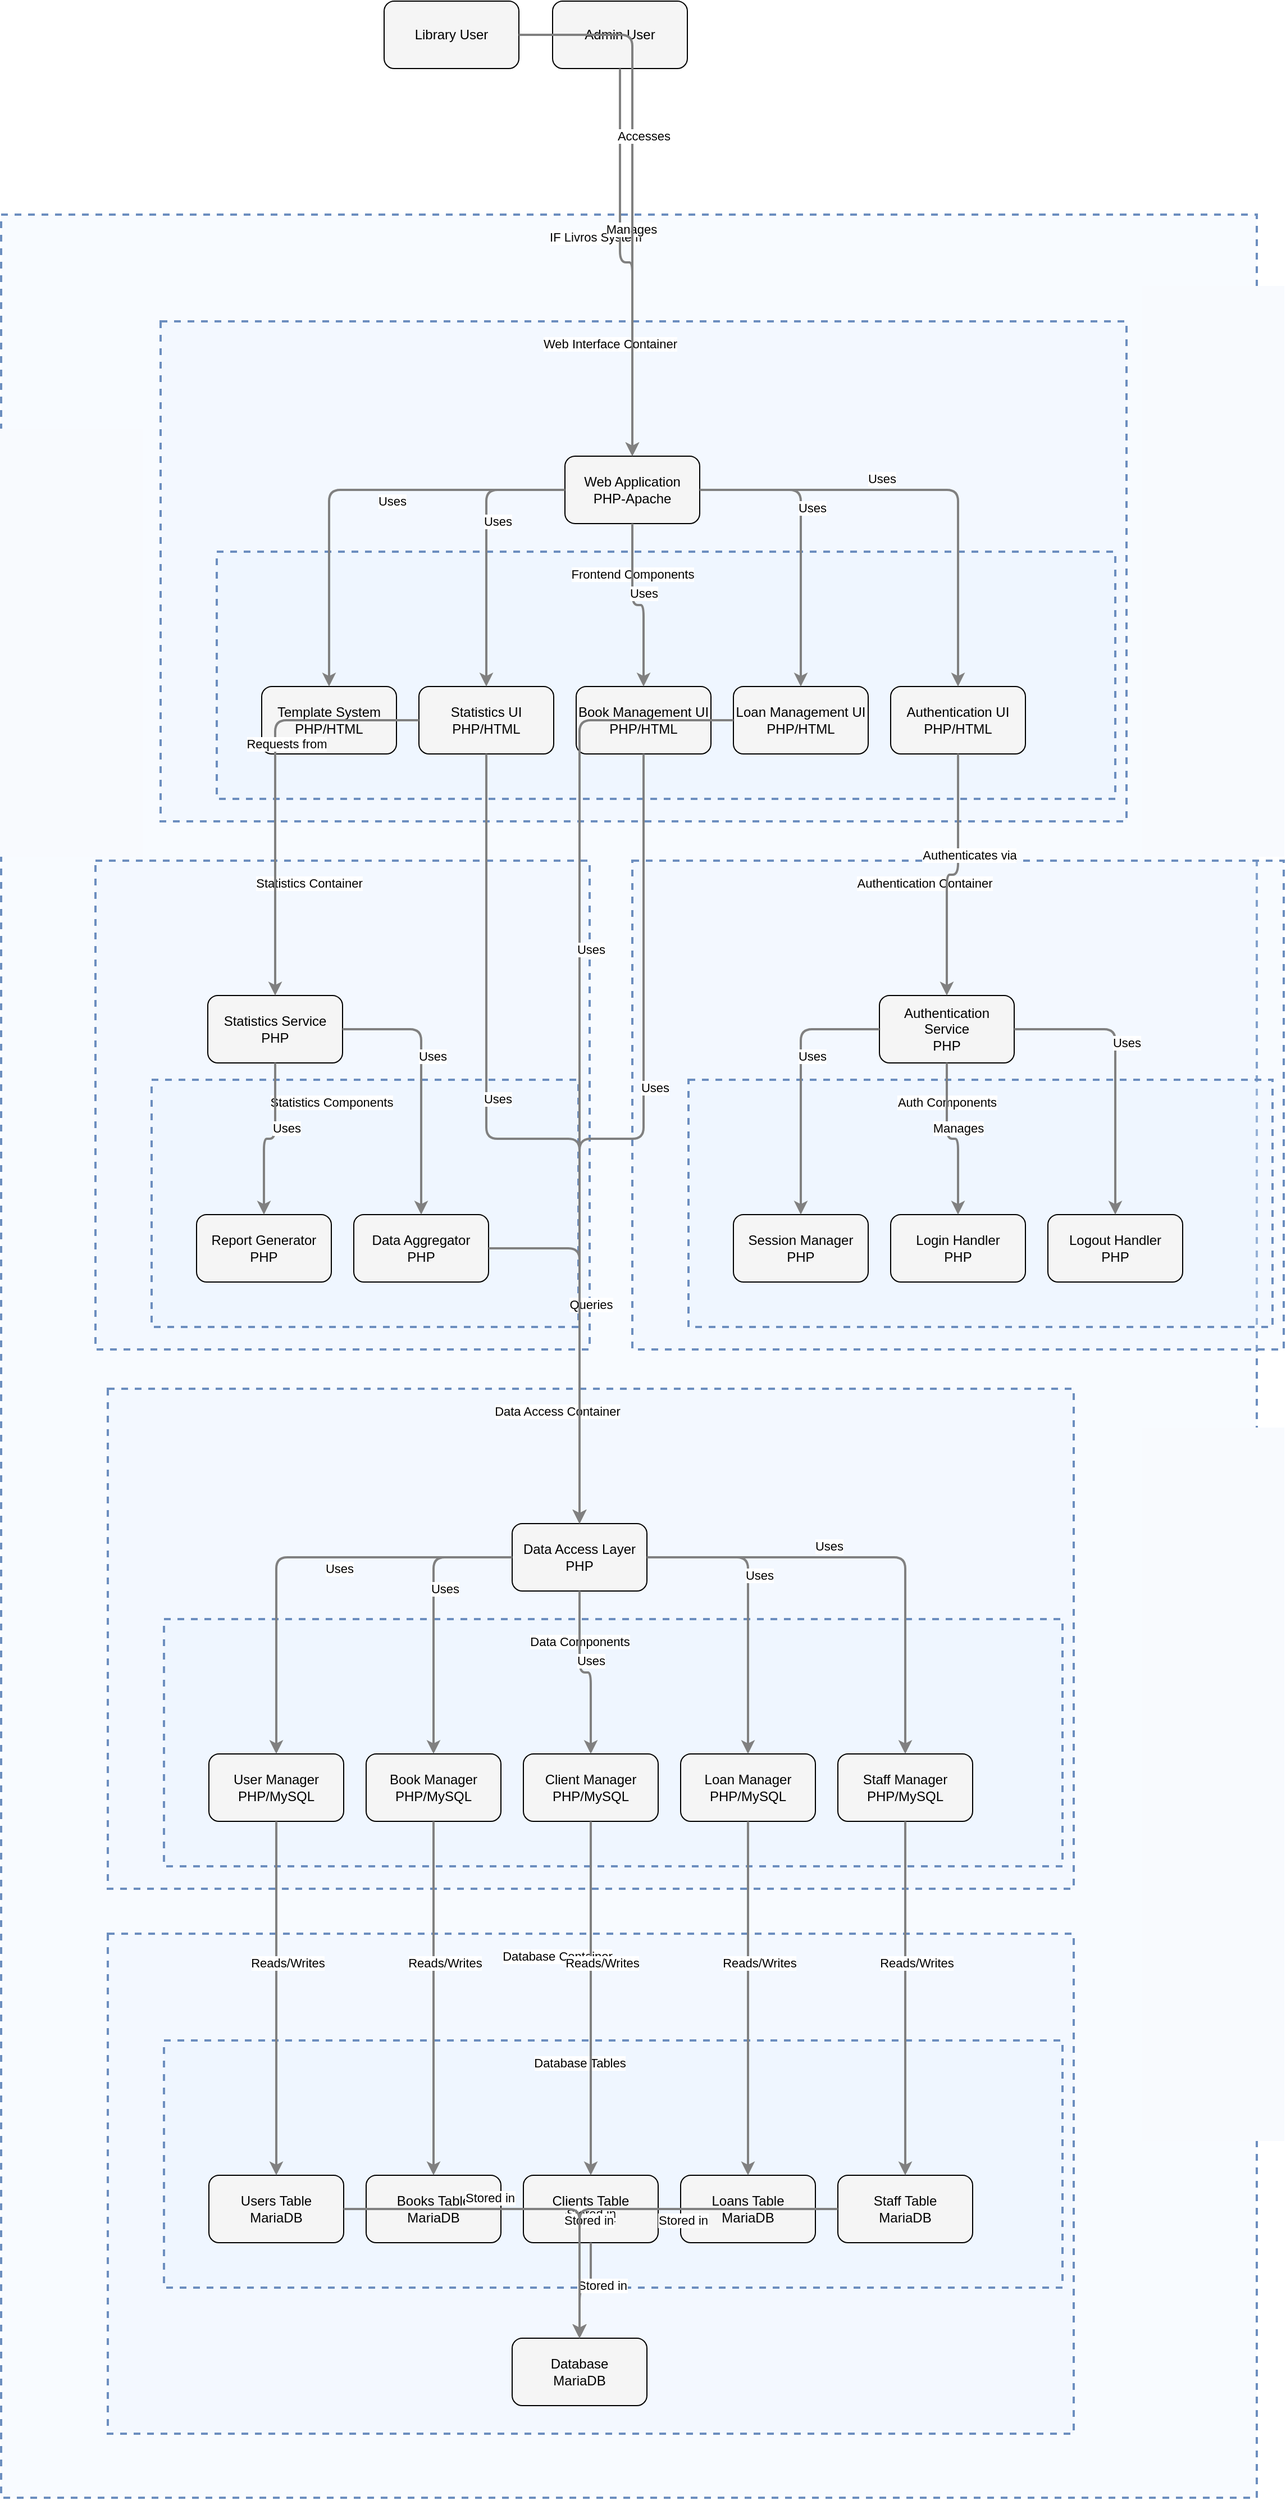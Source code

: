 <?xml version="1.0" encoding="UTF-8"?>
      <mxfile version="14.6.5" type="device">
        <diagram id="codeviz-diagram" name="System Diagram">
          <mxGraphModel dx="1000" dy="1000" grid="1" gridSize="10" guides="1" tooltips="1" connect="1" arrows="1" fold="1" page="1" pageScale="1" pageWidth="1169" pageHeight="827" math="0" shadow="0">
            <root>
              <mxCell id="0"/>
              <mxCell id="1" parent="0"/>
              <mxCell id="subGraph0" value="" style="html=1;whiteSpace=wrap;container=1;fillColor=#dae8fc;strokeColor=#6c8ebf;dashed=1;fillOpacity=20;strokeWidth=2;containerType=none;recursiveResize=0;movable=1;resizable=1;autosize=0;dropTarget=0" vertex="1" parent="subGraph1">
                <mxGeometry x="50" y="205" width="800" height="220" as="geometry"/>
              </mxCell>
              <mxCell id="subGraph0_label" value="Frontend Components" style="edgeLabel;html=1;align=center;verticalAlign=middle;resizable=0;labelBackgroundColor=white;spacing=5" vertex="1" parent="subGraph1">
                <mxGeometry x="58" y="213" width="724" height="24" as="geometry"/>
              </mxCell>
<mxCell id="subGraph2" value="" style="html=1;whiteSpace=wrap;container=1;fillColor=#dae8fc;strokeColor=#6c8ebf;dashed=1;fillOpacity=20;strokeWidth=2;containerType=none;recursiveResize=0;movable=1;resizable=1;autosize=0;dropTarget=0" vertex="1" parent="subGraph3">
                <mxGeometry x="50" y="195" width="520" height="220" as="geometry"/>
              </mxCell>
              <mxCell id="subGraph2_label" value="Auth Components" style="edgeLabel;html=1;align=center;verticalAlign=middle;resizable=0;labelBackgroundColor=white;spacing=5" vertex="1" parent="subGraph3">
                <mxGeometry x="58" y="203" width="444" height="24" as="geometry"/>
              </mxCell>
<mxCell id="subGraph4" value="" style="html=1;whiteSpace=wrap;container=1;fillColor=#dae8fc;strokeColor=#6c8ebf;dashed=1;fillOpacity=20;strokeWidth=2;containerType=none;recursiveResize=0;movable=1;resizable=1;autosize=0;dropTarget=0" vertex="1" parent="subGraph5">
                <mxGeometry x="50" y="205" width="800" height="220" as="geometry"/>
              </mxCell>
              <mxCell id="subGraph4_label" value="Data Components" style="edgeLabel;html=1;align=center;verticalAlign=middle;resizable=0;labelBackgroundColor=white;spacing=5" vertex="1" parent="subGraph5">
                <mxGeometry x="58" y="213" width="724" height="24" as="geometry"/>
              </mxCell>
<mxCell id="subGraph6" value="" style="html=1;whiteSpace=wrap;container=1;fillColor=#dae8fc;strokeColor=#6c8ebf;dashed=1;fillOpacity=20;strokeWidth=2;containerType=none;recursiveResize=0;movable=1;resizable=1;autosize=0;dropTarget=0" vertex="1" parent="subGraph7">
                <mxGeometry x="50" y="95" width="800" height="220" as="geometry"/>
              </mxCell>
              <mxCell id="subGraph6_label" value="Database Tables" style="edgeLabel;html=1;align=center;verticalAlign=middle;resizable=0;labelBackgroundColor=white;spacing=5" vertex="1" parent="subGraph7">
                <mxGeometry x="58" y="103" width="724" height="24" as="geometry"/>
              </mxCell>
<mxCell id="subGraph8" value="" style="html=1;whiteSpace=wrap;container=1;fillColor=#dae8fc;strokeColor=#6c8ebf;dashed=1;fillOpacity=20;strokeWidth=2;containerType=none;recursiveResize=0;movable=1;resizable=1;autosize=0;dropTarget=0" vertex="1" parent="subGraph9">
                <mxGeometry x="50" y="195" width="380" height="220" as="geometry"/>
              </mxCell>
              <mxCell id="subGraph8_label" value="Statistics Components" style="edgeLabel;html=1;align=center;verticalAlign=middle;resizable=0;labelBackgroundColor=white;spacing=5" vertex="1" parent="subGraph9">
                <mxGeometry x="58" y="203" width="304" height="24" as="geometry"/>
              </mxCell>
<mxCell id="subGraph1" value="" style="html=1;whiteSpace=wrap;container=1;fillColor=#dae8fc;strokeColor=#6c8ebf;dashed=1;fillOpacity=20;strokeWidth=2;containerType=none;recursiveResize=0;movable=1;resizable=1;autosize=0;dropTarget=0" vertex="1" parent="subGraph10">
                <mxGeometry x="142" y="95" width="860" height="445" as="geometry"/>
              </mxCell>
              <mxCell id="subGraph1_label" value="Web Interface Container" style="edgeLabel;html=1;align=center;verticalAlign=middle;resizable=0;labelBackgroundColor=white;spacing=5" vertex="1" parent="subGraph10">
                <mxGeometry x="150" y="103" width="784" height="24" as="geometry"/>
              </mxCell>
<mxCell id="subGraph3" value="" style="html=1;whiteSpace=wrap;container=1;fillColor=#dae8fc;strokeColor=#6c8ebf;dashed=1;fillOpacity=20;strokeWidth=2;containerType=none;recursiveResize=0;movable=1;resizable=1;autosize=0;dropTarget=0" vertex="1" parent="subGraph10">
                <mxGeometry x="562" y="575" width="580" height="435" as="geometry"/>
              </mxCell>
              <mxCell id="subGraph3_label" value="Authentication Container" style="edgeLabel;html=1;align=center;verticalAlign=middle;resizable=0;labelBackgroundColor=white;spacing=5" vertex="1" parent="subGraph10">
                <mxGeometry x="570" y="583" width="504" height="24" as="geometry"/>
              </mxCell>
<mxCell id="subGraph5" value="" style="html=1;whiteSpace=wrap;container=1;fillColor=#dae8fc;strokeColor=#6c8ebf;dashed=1;fillOpacity=20;strokeWidth=2;containerType=none;recursiveResize=0;movable=1;resizable=1;autosize=0;dropTarget=0" vertex="1" parent="subGraph10">
                <mxGeometry x="95" y="1045" width="860" height="445" as="geometry"/>
              </mxCell>
              <mxCell id="subGraph5_label" value="Data Access Container" style="edgeLabel;html=1;align=center;verticalAlign=middle;resizable=0;labelBackgroundColor=white;spacing=5" vertex="1" parent="subGraph10">
                <mxGeometry x="103" y="1053" width="784" height="24" as="geometry"/>
              </mxCell>
<mxCell id="subGraph7" value="" style="html=1;whiteSpace=wrap;container=1;fillColor=#dae8fc;strokeColor=#6c8ebf;dashed=1;fillOpacity=20;strokeWidth=2;containerType=none;recursiveResize=0;movable=1;resizable=1;autosize=0;dropTarget=0" vertex="1" parent="subGraph10">
                <mxGeometry x="95" y="1530" width="860" height="445" as="geometry"/>
              </mxCell>
              <mxCell id="subGraph7_label" value="Database Container" style="edgeLabel;html=1;align=center;verticalAlign=middle;resizable=0;labelBackgroundColor=white;spacing=5" vertex="1" parent="subGraph10">
                <mxGeometry x="103" y="1538" width="784" height="24" as="geometry"/>
              </mxCell>
<mxCell id="subGraph9" value="" style="html=1;whiteSpace=wrap;container=1;fillColor=#dae8fc;strokeColor=#6c8ebf;dashed=1;fillOpacity=20;strokeWidth=2;containerType=none;recursiveResize=0;movable=1;resizable=1;autosize=0;dropTarget=0" vertex="1" parent="subGraph10">
                <mxGeometry x="84" y="575" width="440" height="435" as="geometry"/>
              </mxCell>
              <mxCell id="subGraph9_label" value="Statistics Container" style="edgeLabel;html=1;align=center;verticalAlign=middle;resizable=0;labelBackgroundColor=white;spacing=5" vertex="1" parent="subGraph10">
                <mxGeometry x="92" y="583" width="364" height="24" as="geometry"/>
              </mxCell>
<mxCell id="subGraph10" value="" style="html=1;whiteSpace=wrap;container=1;fillColor=#dae8fc;strokeColor=#6c8ebf;dashed=1;fillOpacity=20;strokeWidth=2;containerType=none;recursiveResize=0;movable=1;resizable=1;autosize=0;dropTarget=0" vertex="1" parent="1">
                <mxGeometry x="78" y="202" width="1118" height="2032" as="geometry"/>
              </mxCell>
              <mxCell id="subGraph10_label" value="IF Livros System" style="edgeLabel;html=1;align=center;verticalAlign=middle;resizable=0;labelBackgroundColor=white;spacing=5" vertex="1" parent="1">
                <mxGeometry x="86" y="210" width="1042" height="24" as="geometry"/>
              </mxCell>
              <mxCell id="Admin" value="Admin User" style="rounded=1;whiteSpace=wrap;html=1;fillColor=#f5f5f5" vertex="1" parent="1">
                    <mxGeometry x="569" y="12" width="120" height="60" as="geometry"/>
                  </mxCell>
<mxCell id="AuthService" value="Authentication Service&lt;br&gt;PHP" style="rounded=1;whiteSpace=wrap;html=1;fillColor=#f5f5f5" vertex="1" parent="subGraph3">
                    <mxGeometry x="220" y="120" width="120" height="60" as="geometry"/>
                  </mxCell>
<mxCell id="AuthUI" value="Authentication UI&lt;br&gt;PHP/HTML" style="rounded=1;whiteSpace=wrap;html=1;fillColor=#f5f5f5" vertex="1" parent="subGraph0">
                    <mxGeometry x="600" y="120" width="120" height="60" as="geometry"/>
                  </mxCell>
<mxCell id="BookDAO" value="Book Manager&lt;br&gt;PHP/MySQL" style="rounded=1;whiteSpace=wrap;html=1;fillColor=#f5f5f5" vertex="1" parent="subGraph4">
                    <mxGeometry x="180" y="120" width="120" height="60" as="geometry"/>
                  </mxCell>
<mxCell id="BookDB" value="Books Table&lt;br&gt;MariaDB" style="rounded=1;whiteSpace=wrap;html=1;fillColor=#f5f5f5" vertex="1" parent="subGraph6">
                    <mxGeometry x="180" y="120" width="120" height="60" as="geometry"/>
                  </mxCell>
<mxCell id="BookManagementUI" value="Book Management UI&lt;br&gt;PHP/HTML" style="rounded=1;whiteSpace=wrap;html=1;fillColor=#f5f5f5" vertex="1" parent="subGraph0">
                    <mxGeometry x="320" y="120" width="120" height="60" as="geometry"/>
                  </mxCell>
<mxCell id="ClientDAO" value="Client Manager&lt;br&gt;PHP/MySQL" style="rounded=1;whiteSpace=wrap;html=1;fillColor=#f5f5f5" vertex="1" parent="subGraph4">
                    <mxGeometry x="320" y="120" width="120" height="60" as="geometry"/>
                  </mxCell>
<mxCell id="ClientDB" value="Clients Table&lt;br&gt;MariaDB" style="rounded=1;whiteSpace=wrap;html=1;fillColor=#f5f5f5" vertex="1" parent="subGraph6">
                    <mxGeometry x="320" y="120" width="120" height="60" as="geometry"/>
                  </mxCell>
<mxCell id="DataAccess" value="Data Access Layer&lt;br&gt;PHP" style="rounded=1;whiteSpace=wrap;html=1;fillColor=#f5f5f5" vertex="1" parent="subGraph5">
                    <mxGeometry x="360" y="120" width="120" height="60" as="geometry"/>
                  </mxCell>
<mxCell id="DataAggregator" value="Data Aggregator&lt;br&gt;PHP" style="rounded=1;whiteSpace=wrap;html=1;fillColor=#f5f5f5" vertex="1" parent="subGraph8">
                    <mxGeometry x="180" y="120" width="120" height="60" as="geometry"/>
                  </mxCell>
<mxCell id="DB" value="Database&lt;br&gt;MariaDB" style="rounded=1;whiteSpace=wrap;html=1;fillColor=#f5f5f5" vertex="1" parent="subGraph7">
                    <mxGeometry x="360" y="360" width="120" height="60" as="geometry"/>
                  </mxCell>
<mxCell id="LoanDAO" value="Loan Manager&lt;br&gt;PHP/MySQL" style="rounded=1;whiteSpace=wrap;html=1;fillColor=#f5f5f5" vertex="1" parent="subGraph4">
                    <mxGeometry x="460" y="120" width="120" height="60" as="geometry"/>
                  </mxCell>
<mxCell id="LoanDB" value="Loans Table&lt;br&gt;MariaDB" style="rounded=1;whiteSpace=wrap;html=1;fillColor=#f5f5f5" vertex="1" parent="subGraph6">
                    <mxGeometry x="460" y="120" width="120" height="60" as="geometry"/>
                  </mxCell>
<mxCell id="LoanManagementUI" value="Loan Management UI&lt;br&gt;PHP/HTML" style="rounded=1;whiteSpace=wrap;html=1;fillColor=#f5f5f5" vertex="1" parent="subGraph0">
                    <mxGeometry x="460" y="120" width="120" height="60" as="geometry"/>
                  </mxCell>
<mxCell id="LoginHandler" value="Login Handler&lt;br&gt;PHP" style="rounded=1;whiteSpace=wrap;html=1;fillColor=#f5f5f5" vertex="1" parent="subGraph2">
                    <mxGeometry x="180" y="120" width="120" height="60" as="geometry"/>
                  </mxCell>
<mxCell id="LogoutHandler" value="Logout Handler&lt;br&gt;PHP" style="rounded=1;whiteSpace=wrap;html=1;fillColor=#f5f5f5" vertex="1" parent="subGraph2">
                    <mxGeometry x="320" y="120" width="120" height="60" as="geometry"/>
                  </mxCell>
<mxCell id="ReportGenerator" value="Report Generator&lt;br&gt;PHP" style="rounded=1;whiteSpace=wrap;html=1;fillColor=#f5f5f5" vertex="1" parent="subGraph8">
                    <mxGeometry x="40" y="120" width="120" height="60" as="geometry"/>
                  </mxCell>
<mxCell id="SessionManager" value="Session Manager&lt;br&gt;PHP" style="rounded=1;whiteSpace=wrap;html=1;fillColor=#f5f5f5" vertex="1" parent="subGraph2">
                    <mxGeometry x="40" y="120" width="120" height="60" as="geometry"/>
                  </mxCell>
<mxCell id="StaffDAO" value="Staff Manager&lt;br&gt;PHP/MySQL" style="rounded=1;whiteSpace=wrap;html=1;fillColor=#f5f5f5" vertex="1" parent="subGraph4">
                    <mxGeometry x="600" y="120" width="120" height="60" as="geometry"/>
                  </mxCell>
<mxCell id="StaffDB" value="Staff Table&lt;br&gt;MariaDB" style="rounded=1;whiteSpace=wrap;html=1;fillColor=#f5f5f5" vertex="1" parent="subGraph6">
                    <mxGeometry x="600" y="120" width="120" height="60" as="geometry"/>
                  </mxCell>
<mxCell id="StatsService" value="Statistics Service&lt;br&gt;PHP" style="rounded=1;whiteSpace=wrap;html=1;fillColor=#f5f5f5" vertex="1" parent="subGraph9">
                    <mxGeometry x="100" y="120" width="120" height="60" as="geometry"/>
                  </mxCell>
<mxCell id="StatsUI" value="Statistics UI&lt;br&gt;PHP/HTML" style="rounded=1;whiteSpace=wrap;html=1;fillColor=#f5f5f5" vertex="1" parent="subGraph0">
                    <mxGeometry x="180" y="120" width="120" height="60" as="geometry"/>
                  </mxCell>
<mxCell id="Templates" value="Template System&lt;br&gt;PHP/HTML" style="rounded=1;whiteSpace=wrap;html=1;fillColor=#f5f5f5" vertex="1" parent="subGraph0">
                    <mxGeometry x="40" y="120" width="120" height="60" as="geometry"/>
                  </mxCell>
<mxCell id="User" value="Library User" style="rounded=1;whiteSpace=wrap;html=1;fillColor=#f5f5f5" vertex="1" parent="1">
                    <mxGeometry x="419" y="12" width="120" height="60" as="geometry"/>
                  </mxCell>
<mxCell id="UserDAO" value="User Manager&lt;br&gt;PHP/MySQL" style="rounded=1;whiteSpace=wrap;html=1;fillColor=#f5f5f5" vertex="1" parent="subGraph4">
                    <mxGeometry x="40" y="120" width="120" height="60" as="geometry"/>
                  </mxCell>
<mxCell id="UserDB" value="Users Table&lt;br&gt;MariaDB" style="rounded=1;whiteSpace=wrap;html=1;fillColor=#f5f5f5" vertex="1" parent="subGraph6">
                    <mxGeometry x="40" y="120" width="120" height="60" as="geometry"/>
                  </mxCell>
<mxCell id="WebApp" value="Web Application&lt;br&gt;PHP-Apache" style="rounded=1;whiteSpace=wrap;html=1;fillColor=#f5f5f5" vertex="1" parent="subGraph1">
                    <mxGeometry x="360" y="120" width="120" height="60" as="geometry"/>
                  </mxCell>
              <mxCell id="edge-L_Admin_WebApp_1" style="edgeStyle=orthogonalEdgeStyle;rounded=1;orthogonalLoop=1;jettySize=auto;html=1;strokeColor=#808080;strokeWidth=2;jumpStyle=arc;jumpSize=10;spacing=15;labelBackgroundColor=white;labelBorderColor=none" edge="1" parent="1" source="Admin" target="WebApp">
                  <mxGeometry relative="1" as="geometry"/>
                </mxCell>
                <mxCell id="edge-L_Admin_WebApp_1_label" value="Manages" style="edgeLabel;html=1;align=center;verticalAlign=middle;resizable=0;points=[];" vertex="1" connectable="0" parent="edge-L_Admin_WebApp_1">
                  <mxGeometry x="-0.2" y="10" relative="1" as="geometry">
                    <mxPoint as="offset"/>
                  </mxGeometry>
                </mxCell>
<mxCell id="edge-L_AuthService_LoginHandler_8" style="edgeStyle=orthogonalEdgeStyle;rounded=1;orthogonalLoop=1;jettySize=auto;html=1;strokeColor=#808080;strokeWidth=2;jumpStyle=arc;jumpSize=10;spacing=15;labelBackgroundColor=white;labelBorderColor=none" edge="1" parent="1" source="AuthService" target="LoginHandler">
                  <mxGeometry relative="1" as="geometry"/>
                </mxCell>
                <mxCell id="edge-L_AuthService_LoginHandler_8_label" value="Manages" style="edgeLabel;html=1;align=center;verticalAlign=middle;resizable=0;points=[];" vertex="1" connectable="0" parent="edge-L_AuthService_LoginHandler_8">
                  <mxGeometry x="-0.2" y="10" relative="1" as="geometry">
                    <mxPoint as="offset"/>
                  </mxGeometry>
                </mxCell>
<mxCell id="edge-L_AuthService_LogoutHandler_10" style="edgeStyle=orthogonalEdgeStyle;rounded=1;orthogonalLoop=1;jettySize=auto;html=1;strokeColor=#808080;strokeWidth=2;jumpStyle=arc;jumpSize=10;spacing=15;labelBackgroundColor=white;labelBorderColor=none" edge="1" parent="1" source="AuthService" target="LogoutHandler">
                  <mxGeometry relative="1" as="geometry"/>
                </mxCell>
                <mxCell id="edge-L_AuthService_LogoutHandler_10_label" value="Uses" style="edgeLabel;html=1;align=center;verticalAlign=middle;resizable=0;points=[];" vertex="1" connectable="0" parent="edge-L_AuthService_LogoutHandler_10">
                  <mxGeometry x="-0.2" y="10" relative="1" as="geometry">
                    <mxPoint as="offset"/>
                  </mxGeometry>
                </mxCell>
<mxCell id="edge-L_AuthService_SessionManager_9" style="edgeStyle=orthogonalEdgeStyle;rounded=1;orthogonalLoop=1;jettySize=auto;html=1;strokeColor=#808080;strokeWidth=2;jumpStyle=arc;jumpSize=10;spacing=15;labelBackgroundColor=white;labelBorderColor=none" edge="1" parent="1" source="AuthService" target="SessionManager">
                  <mxGeometry relative="1" as="geometry"/>
                </mxCell>
                <mxCell id="edge-L_AuthService_SessionManager_9_label" value="Uses" style="edgeLabel;html=1;align=center;verticalAlign=middle;resizable=0;points=[];" vertex="1" connectable="0" parent="edge-L_AuthService_SessionManager_9">
                  <mxGeometry x="-0.2" y="10" relative="1" as="geometry">
                    <mxPoint as="offset"/>
                  </mxGeometry>
                </mxCell>
<mxCell id="edge-L_AuthUI_AuthService_7" style="edgeStyle=orthogonalEdgeStyle;rounded=1;orthogonalLoop=1;jettySize=auto;html=1;strokeColor=#808080;strokeWidth=2;jumpStyle=arc;jumpSize=10;spacing=15;labelBackgroundColor=white;labelBorderColor=none" edge="1" parent="1" source="AuthUI" target="AuthService">
                  <mxGeometry relative="1" as="geometry"/>
                </mxCell>
                <mxCell id="edge-L_AuthUI_AuthService_7_label" value="Authenticates via" style="edgeLabel;html=1;align=center;verticalAlign=middle;resizable=0;points=[];" vertex="1" connectable="0" parent="edge-L_AuthUI_AuthService_7">
                  <mxGeometry x="-0.2" y="10" relative="1" as="geometry">
                    <mxPoint as="offset"/>
                  </mxGeometry>
                </mxCell>
<mxCell id="edge-L_BookDAO_BookDB_19" style="edgeStyle=orthogonalEdgeStyle;rounded=1;orthogonalLoop=1;jettySize=auto;html=1;strokeColor=#808080;strokeWidth=2;jumpStyle=arc;jumpSize=10;spacing=15;labelBackgroundColor=white;labelBorderColor=none" edge="1" parent="1" source="BookDAO" target="BookDB">
                  <mxGeometry relative="1" as="geometry"/>
                </mxCell>
                <mxCell id="edge-L_BookDAO_BookDB_19_label" value="Reads/Writes" style="edgeLabel;html=1;align=center;verticalAlign=middle;resizable=0;points=[];" vertex="1" connectable="0" parent="edge-L_BookDAO_BookDB_19">
                  <mxGeometry x="-0.2" y="10" relative="1" as="geometry">
                    <mxPoint as="offset"/>
                  </mxGeometry>
                </mxCell>
<mxCell id="edge-L_BookDB_DB_28" style="edgeStyle=orthogonalEdgeStyle;rounded=1;orthogonalLoop=1;jettySize=auto;html=1;strokeColor=#808080;strokeWidth=2;jumpStyle=arc;jumpSize=10;spacing=15;labelBackgroundColor=white;labelBorderColor=none" edge="1" parent="1" source="BookDB" target="DB">
                  <mxGeometry relative="1" as="geometry"/>
                </mxCell>
                <mxCell id="edge-L_BookDB_DB_28_label" value="Stored in" style="edgeLabel;html=1;align=center;verticalAlign=middle;resizable=0;points=[];" vertex="1" connectable="0" parent="edge-L_BookDB_DB_28">
                  <mxGeometry x="-0.2" y="10" relative="1" as="geometry">
                    <mxPoint as="offset"/>
                  </mxGeometry>
                </mxCell>
<mxCell id="edge-L_BookManagementUI_DataAccess_11" style="edgeStyle=orthogonalEdgeStyle;rounded=1;orthogonalLoop=1;jettySize=auto;html=1;strokeColor=#808080;strokeWidth=2;jumpStyle=arc;jumpSize=10;spacing=15;labelBackgroundColor=white;labelBorderColor=none" edge="1" parent="1" source="BookManagementUI" target="DataAccess">
                  <mxGeometry relative="1" as="geometry"/>
                </mxCell>
                <mxCell id="edge-L_BookManagementUI_DataAccess_11_label" value="Uses" style="edgeLabel;html=1;align=center;verticalAlign=middle;resizable=0;points=[];" vertex="1" connectable="0" parent="edge-L_BookManagementUI_DataAccess_11">
                  <mxGeometry x="-0.2" y="10" relative="1" as="geometry">
                    <mxPoint as="offset"/>
                  </mxGeometry>
                </mxCell>
<mxCell id="edge-L_ClientDAO_ClientDB_22" style="edgeStyle=orthogonalEdgeStyle;rounded=1;orthogonalLoop=1;jettySize=auto;html=1;strokeColor=#808080;strokeWidth=2;jumpStyle=arc;jumpSize=10;spacing=15;labelBackgroundColor=white;labelBorderColor=none" edge="1" parent="1" source="ClientDAO" target="ClientDB">
                  <mxGeometry relative="1" as="geometry"/>
                </mxCell>
                <mxCell id="edge-L_ClientDAO_ClientDB_22_label" value="Reads/Writes" style="edgeLabel;html=1;align=center;verticalAlign=middle;resizable=0;points=[];" vertex="1" connectable="0" parent="edge-L_ClientDAO_ClientDB_22">
                  <mxGeometry x="-0.2" y="10" relative="1" as="geometry">
                    <mxPoint as="offset"/>
                  </mxGeometry>
                </mxCell>
<mxCell id="edge-L_ClientDB_DB_31" style="edgeStyle=orthogonalEdgeStyle;rounded=1;orthogonalLoop=1;jettySize=auto;html=1;strokeColor=#808080;strokeWidth=2;jumpStyle=arc;jumpSize=10;spacing=15;labelBackgroundColor=white;labelBorderColor=none" edge="1" parent="1" source="ClientDB" target="DB">
                  <mxGeometry relative="1" as="geometry"/>
                </mxCell>
                <mxCell id="edge-L_ClientDB_DB_31_label" value="Stored in" style="edgeLabel;html=1;align=center;verticalAlign=middle;resizable=0;points=[];" vertex="1" connectable="0" parent="edge-L_ClientDB_DB_31">
                  <mxGeometry x="-0.2" y="10" relative="1" as="geometry">
                    <mxPoint as="offset"/>
                  </mxGeometry>
                </mxCell>
<mxCell id="edge-L_DataAccess_BookDAO_14" style="edgeStyle=orthogonalEdgeStyle;rounded=1;orthogonalLoop=1;jettySize=auto;html=1;strokeColor=#808080;strokeWidth=2;jumpStyle=arc;jumpSize=10;spacing=15;labelBackgroundColor=white;labelBorderColor=none" edge="1" parent="1" source="DataAccess" target="BookDAO">
                  <mxGeometry relative="1" as="geometry"/>
                </mxCell>
                <mxCell id="edge-L_DataAccess_BookDAO_14_label" value="Uses" style="edgeLabel;html=1;align=center;verticalAlign=middle;resizable=0;points=[];" vertex="1" connectable="0" parent="edge-L_DataAccess_BookDAO_14">
                  <mxGeometry x="-0.2" y="10" relative="1" as="geometry">
                    <mxPoint as="offset"/>
                  </mxGeometry>
                </mxCell>
<mxCell id="edge-L_DataAccess_ClientDAO_17" style="edgeStyle=orthogonalEdgeStyle;rounded=1;orthogonalLoop=1;jettySize=auto;html=1;strokeColor=#808080;strokeWidth=2;jumpStyle=arc;jumpSize=10;spacing=15;labelBackgroundColor=white;labelBorderColor=none" edge="1" parent="1" source="DataAccess" target="ClientDAO">
                  <mxGeometry relative="1" as="geometry"/>
                </mxCell>
                <mxCell id="edge-L_DataAccess_ClientDAO_17_label" value="Uses" style="edgeLabel;html=1;align=center;verticalAlign=middle;resizable=0;points=[];" vertex="1" connectable="0" parent="edge-L_DataAccess_ClientDAO_17">
                  <mxGeometry x="-0.2" y="10" relative="1" as="geometry">
                    <mxPoint as="offset"/>
                  </mxGeometry>
                </mxCell>
<mxCell id="edge-L_DataAccess_LoanDAO_16" style="edgeStyle=orthogonalEdgeStyle;rounded=1;orthogonalLoop=1;jettySize=auto;html=1;strokeColor=#808080;strokeWidth=2;jumpStyle=arc;jumpSize=10;spacing=15;labelBackgroundColor=white;labelBorderColor=none" edge="1" parent="1" source="DataAccess" target="LoanDAO">
                  <mxGeometry relative="1" as="geometry"/>
                </mxCell>
                <mxCell id="edge-L_DataAccess_LoanDAO_16_label" value="Uses" style="edgeLabel;html=1;align=center;verticalAlign=middle;resizable=0;points=[];" vertex="1" connectable="0" parent="edge-L_DataAccess_LoanDAO_16">
                  <mxGeometry x="-0.2" y="10" relative="1" as="geometry">
                    <mxPoint as="offset"/>
                  </mxGeometry>
                </mxCell>
<mxCell id="edge-L_DataAccess_StaffDAO_18" style="edgeStyle=orthogonalEdgeStyle;rounded=1;orthogonalLoop=1;jettySize=auto;html=1;strokeColor=#808080;strokeWidth=2;jumpStyle=arc;jumpSize=10;spacing=15;labelBackgroundColor=white;labelBorderColor=none" edge="1" parent="1" source="DataAccess" target="StaffDAO">
                  <mxGeometry relative="1" as="geometry"/>
                </mxCell>
                <mxCell id="edge-L_DataAccess_StaffDAO_18_label" value="Uses" style="edgeLabel;html=1;align=center;verticalAlign=middle;resizable=0;points=[];" vertex="1" connectable="0" parent="edge-L_DataAccess_StaffDAO_18">
                  <mxGeometry x="-0.2" y="10" relative="1" as="geometry">
                    <mxPoint as="offset"/>
                  </mxGeometry>
                </mxCell>
<mxCell id="edge-L_DataAccess_UserDAO_15" style="edgeStyle=orthogonalEdgeStyle;rounded=1;orthogonalLoop=1;jettySize=auto;html=1;strokeColor=#808080;strokeWidth=2;jumpStyle=arc;jumpSize=10;spacing=15;labelBackgroundColor=white;labelBorderColor=none" edge="1" parent="1" source="DataAccess" target="UserDAO">
                  <mxGeometry relative="1" as="geometry"/>
                </mxCell>
                <mxCell id="edge-L_DataAccess_UserDAO_15_label" value="Uses" style="edgeLabel;html=1;align=center;verticalAlign=middle;resizable=0;points=[];" vertex="1" connectable="0" parent="edge-L_DataAccess_UserDAO_15">
                  <mxGeometry x="-0.2" y="10" relative="1" as="geometry">
                    <mxPoint as="offset"/>
                  </mxGeometry>
                </mxCell>
<mxCell id="edge-L_DataAggregator_DataAccess_27" style="edgeStyle=orthogonalEdgeStyle;rounded=1;orthogonalLoop=1;jettySize=auto;html=1;strokeColor=#808080;strokeWidth=2;jumpStyle=arc;jumpSize=10;spacing=15;labelBackgroundColor=white;labelBorderColor=none" edge="1" parent="1" source="DataAggregator" target="DataAccess">
                  <mxGeometry relative="1" as="geometry"/>
                </mxCell>
                <mxCell id="edge-L_DataAggregator_DataAccess_27_label" value="Queries" style="edgeLabel;html=1;align=center;verticalAlign=middle;resizable=0;points=[];" vertex="1" connectable="0" parent="edge-L_DataAggregator_DataAccess_27">
                  <mxGeometry x="-0.2" y="10" relative="1" as="geometry">
                    <mxPoint as="offset"/>
                  </mxGeometry>
                </mxCell>
<mxCell id="edge-L_LoanDAO_LoanDB_21" style="edgeStyle=orthogonalEdgeStyle;rounded=1;orthogonalLoop=1;jettySize=auto;html=1;strokeColor=#808080;strokeWidth=2;jumpStyle=arc;jumpSize=10;spacing=15;labelBackgroundColor=white;labelBorderColor=none" edge="1" parent="1" source="LoanDAO" target="LoanDB">
                  <mxGeometry relative="1" as="geometry"/>
                </mxCell>
                <mxCell id="edge-L_LoanDAO_LoanDB_21_label" value="Reads/Writes" style="edgeLabel;html=1;align=center;verticalAlign=middle;resizable=0;points=[];" vertex="1" connectable="0" parent="edge-L_LoanDAO_LoanDB_21">
                  <mxGeometry x="-0.2" y="10" relative="1" as="geometry">
                    <mxPoint as="offset"/>
                  </mxGeometry>
                </mxCell>
<mxCell id="edge-L_LoanDB_DB_30" style="edgeStyle=orthogonalEdgeStyle;rounded=1;orthogonalLoop=1;jettySize=auto;html=1;strokeColor=#808080;strokeWidth=2;jumpStyle=arc;jumpSize=10;spacing=15;labelBackgroundColor=white;labelBorderColor=none" edge="1" parent="1" source="LoanDB" target="DB">
                  <mxGeometry relative="1" as="geometry"/>
                </mxCell>
                <mxCell id="edge-L_LoanDB_DB_30_label" value="Stored in" style="edgeLabel;html=1;align=center;verticalAlign=middle;resizable=0;points=[];" vertex="1" connectable="0" parent="edge-L_LoanDB_DB_30">
                  <mxGeometry x="-0.2" y="10" relative="1" as="geometry">
                    <mxPoint as="offset"/>
                  </mxGeometry>
                </mxCell>
<mxCell id="edge-L_LoanManagementUI_DataAccess_12" style="edgeStyle=orthogonalEdgeStyle;rounded=1;orthogonalLoop=1;jettySize=auto;html=1;strokeColor=#808080;strokeWidth=2;jumpStyle=arc;jumpSize=10;spacing=15;labelBackgroundColor=white;labelBorderColor=none" edge="1" parent="1" source="LoanManagementUI" target="DataAccess">
                  <mxGeometry relative="1" as="geometry"/>
                </mxCell>
                <mxCell id="edge-L_LoanManagementUI_DataAccess_12_label" value="Uses" style="edgeLabel;html=1;align=center;verticalAlign=middle;resizable=0;points=[];" vertex="1" connectable="0" parent="edge-L_LoanManagementUI_DataAccess_12">
                  <mxGeometry x="-0.2" y="10" relative="1" as="geometry">
                    <mxPoint as="offset"/>
                  </mxGeometry>
                </mxCell>
<mxCell id="edge-L_StaffDAO_StaffDB_23" style="edgeStyle=orthogonalEdgeStyle;rounded=1;orthogonalLoop=1;jettySize=auto;html=1;strokeColor=#808080;strokeWidth=2;jumpStyle=arc;jumpSize=10;spacing=15;labelBackgroundColor=white;labelBorderColor=none" edge="1" parent="1" source="StaffDAO" target="StaffDB">
                  <mxGeometry relative="1" as="geometry"/>
                </mxCell>
                <mxCell id="edge-L_StaffDAO_StaffDB_23_label" value="Reads/Writes" style="edgeLabel;html=1;align=center;verticalAlign=middle;resizable=0;points=[];" vertex="1" connectable="0" parent="edge-L_StaffDAO_StaffDB_23">
                  <mxGeometry x="-0.2" y="10" relative="1" as="geometry">
                    <mxPoint as="offset"/>
                  </mxGeometry>
                </mxCell>
<mxCell id="edge-L_StaffDB_DB_32" style="edgeStyle=orthogonalEdgeStyle;rounded=1;orthogonalLoop=1;jettySize=auto;html=1;strokeColor=#808080;strokeWidth=2;jumpStyle=arc;jumpSize=10;spacing=15;labelBackgroundColor=white;labelBorderColor=none" edge="1" parent="1" source="StaffDB" target="DB">
                  <mxGeometry relative="1" as="geometry"/>
                </mxCell>
                <mxCell id="edge-L_StaffDB_DB_32_label" value="Stored in" style="edgeLabel;html=1;align=center;verticalAlign=middle;resizable=0;points=[];" vertex="1" connectable="0" parent="edge-L_StaffDB_DB_32">
                  <mxGeometry x="-0.2" y="10" relative="1" as="geometry">
                    <mxPoint as="offset"/>
                  </mxGeometry>
                </mxCell>
<mxCell id="edge-L_StatsService_DataAggregator_25" style="edgeStyle=orthogonalEdgeStyle;rounded=1;orthogonalLoop=1;jettySize=auto;html=1;strokeColor=#808080;strokeWidth=2;jumpStyle=arc;jumpSize=10;spacing=15;labelBackgroundColor=white;labelBorderColor=none" edge="1" parent="1" source="StatsService" target="DataAggregator">
                  <mxGeometry relative="1" as="geometry"/>
                </mxCell>
                <mxCell id="edge-L_StatsService_DataAggregator_25_label" value="Uses" style="edgeLabel;html=1;align=center;verticalAlign=middle;resizable=0;points=[];" vertex="1" connectable="0" parent="edge-L_StatsService_DataAggregator_25">
                  <mxGeometry x="-0.2" y="10" relative="1" as="geometry">
                    <mxPoint as="offset"/>
                  </mxGeometry>
                </mxCell>
<mxCell id="edge-L_StatsService_ReportGenerator_26" style="edgeStyle=orthogonalEdgeStyle;rounded=1;orthogonalLoop=1;jettySize=auto;html=1;strokeColor=#808080;strokeWidth=2;jumpStyle=arc;jumpSize=10;spacing=15;labelBackgroundColor=white;labelBorderColor=none" edge="1" parent="1" source="StatsService" target="ReportGenerator">
                  <mxGeometry relative="1" as="geometry"/>
                </mxCell>
                <mxCell id="edge-L_StatsService_ReportGenerator_26_label" value="Uses" style="edgeLabel;html=1;align=center;verticalAlign=middle;resizable=0;points=[];" vertex="1" connectable="0" parent="edge-L_StatsService_ReportGenerator_26">
                  <mxGeometry x="-0.2" y="10" relative="1" as="geometry">
                    <mxPoint as="offset"/>
                  </mxGeometry>
                </mxCell>
<mxCell id="edge-L_StatsUI_DataAccess_13" style="edgeStyle=orthogonalEdgeStyle;rounded=1;orthogonalLoop=1;jettySize=auto;html=1;strokeColor=#808080;strokeWidth=2;jumpStyle=arc;jumpSize=10;spacing=15;labelBackgroundColor=white;labelBorderColor=none" edge="1" parent="1" source="StatsUI" target="DataAccess">
                  <mxGeometry relative="1" as="geometry"/>
                </mxCell>
                <mxCell id="edge-L_StatsUI_DataAccess_13_label" value="Uses" style="edgeLabel;html=1;align=center;verticalAlign=middle;resizable=0;points=[];" vertex="1" connectable="0" parent="edge-L_StatsUI_DataAccess_13">
                  <mxGeometry x="-0.2" y="10" relative="1" as="geometry">
                    <mxPoint as="offset"/>
                  </mxGeometry>
                </mxCell>
<mxCell id="edge-L_StatsUI_StatsService_24" style="edgeStyle=orthogonalEdgeStyle;rounded=1;orthogonalLoop=1;jettySize=auto;html=1;strokeColor=#808080;strokeWidth=2;jumpStyle=arc;jumpSize=10;spacing=15;labelBackgroundColor=white;labelBorderColor=none" edge="1" parent="1" source="StatsUI" target="StatsService">
                  <mxGeometry relative="1" as="geometry"/>
                </mxCell>
                <mxCell id="edge-L_StatsUI_StatsService_24_label" value="Requests from" style="edgeLabel;html=1;align=center;verticalAlign=middle;resizable=0;points=[];" vertex="1" connectable="0" parent="edge-L_StatsUI_StatsService_24">
                  <mxGeometry x="-0.2" y="10" relative="1" as="geometry">
                    <mxPoint as="offset"/>
                  </mxGeometry>
                </mxCell>
<mxCell id="edge-L_User_WebApp_0" style="edgeStyle=orthogonalEdgeStyle;rounded=1;orthogonalLoop=1;jettySize=auto;html=1;strokeColor=#808080;strokeWidth=2;jumpStyle=arc;jumpSize=10;spacing=15;labelBackgroundColor=white;labelBorderColor=none" edge="1" parent="1" source="User" target="WebApp">
                  <mxGeometry relative="1" as="geometry"/>
                </mxCell>
                <mxCell id="edge-L_User_WebApp_0_label" value="Accesses" style="edgeLabel;html=1;align=center;verticalAlign=middle;resizable=0;points=[];" vertex="1" connectable="0" parent="edge-L_User_WebApp_0">
                  <mxGeometry x="-0.2" y="10" relative="1" as="geometry">
                    <mxPoint as="offset"/>
                  </mxGeometry>
                </mxCell>
<mxCell id="edge-L_UserDAO_UserDB_20" style="edgeStyle=orthogonalEdgeStyle;rounded=1;orthogonalLoop=1;jettySize=auto;html=1;strokeColor=#808080;strokeWidth=2;jumpStyle=arc;jumpSize=10;spacing=15;labelBackgroundColor=white;labelBorderColor=none" edge="1" parent="1" source="UserDAO" target="UserDB">
                  <mxGeometry relative="1" as="geometry"/>
                </mxCell>
                <mxCell id="edge-L_UserDAO_UserDB_20_label" value="Reads/Writes" style="edgeLabel;html=1;align=center;verticalAlign=middle;resizable=0;points=[];" vertex="1" connectable="0" parent="edge-L_UserDAO_UserDB_20">
                  <mxGeometry x="-0.2" y="10" relative="1" as="geometry">
                    <mxPoint as="offset"/>
                  </mxGeometry>
                </mxCell>
<mxCell id="edge-L_UserDB_DB_29" style="edgeStyle=orthogonalEdgeStyle;rounded=1;orthogonalLoop=1;jettySize=auto;html=1;strokeColor=#808080;strokeWidth=2;jumpStyle=arc;jumpSize=10;spacing=15;labelBackgroundColor=white;labelBorderColor=none" edge="1" parent="1" source="UserDB" target="DB">
                  <mxGeometry relative="1" as="geometry"/>
                </mxCell>
                <mxCell id="edge-L_UserDB_DB_29_label" value="Stored in" style="edgeLabel;html=1;align=center;verticalAlign=middle;resizable=0;points=[];" vertex="1" connectable="0" parent="edge-L_UserDB_DB_29">
                  <mxGeometry x="-0.2" y="10" relative="1" as="geometry">
                    <mxPoint as="offset"/>
                  </mxGeometry>
                </mxCell>
<mxCell id="edge-L_WebApp_AuthUI_2" style="edgeStyle=orthogonalEdgeStyle;rounded=1;orthogonalLoop=1;jettySize=auto;html=1;strokeColor=#808080;strokeWidth=2;jumpStyle=arc;jumpSize=10;spacing=15;labelBackgroundColor=white;labelBorderColor=none" edge="1" parent="1" source="WebApp" target="AuthUI">
                  <mxGeometry relative="1" as="geometry"/>
                </mxCell>
                <mxCell id="edge-L_WebApp_AuthUI_2_label" value="Uses" style="edgeLabel;html=1;align=center;verticalAlign=middle;resizable=0;points=[];" vertex="1" connectable="0" parent="edge-L_WebApp_AuthUI_2">
                  <mxGeometry x="-0.2" y="10" relative="1" as="geometry">
                    <mxPoint as="offset"/>
                  </mxGeometry>
                </mxCell>
<mxCell id="edge-L_WebApp_BookManagementUI_3" style="edgeStyle=orthogonalEdgeStyle;rounded=1;orthogonalLoop=1;jettySize=auto;html=1;strokeColor=#808080;strokeWidth=2;jumpStyle=arc;jumpSize=10;spacing=15;labelBackgroundColor=white;labelBorderColor=none" edge="1" parent="1" source="WebApp" target="BookManagementUI">
                  <mxGeometry relative="1" as="geometry"/>
                </mxCell>
                <mxCell id="edge-L_WebApp_BookManagementUI_3_label" value="Uses" style="edgeLabel;html=1;align=center;verticalAlign=middle;resizable=0;points=[];" vertex="1" connectable="0" parent="edge-L_WebApp_BookManagementUI_3">
                  <mxGeometry x="-0.2" y="10" relative="1" as="geometry">
                    <mxPoint as="offset"/>
                  </mxGeometry>
                </mxCell>
<mxCell id="edge-L_WebApp_LoanManagementUI_4" style="edgeStyle=orthogonalEdgeStyle;rounded=1;orthogonalLoop=1;jettySize=auto;html=1;strokeColor=#808080;strokeWidth=2;jumpStyle=arc;jumpSize=10;spacing=15;labelBackgroundColor=white;labelBorderColor=none" edge="1" parent="1" source="WebApp" target="LoanManagementUI">
                  <mxGeometry relative="1" as="geometry"/>
                </mxCell>
                <mxCell id="edge-L_WebApp_LoanManagementUI_4_label" value="Uses" style="edgeLabel;html=1;align=center;verticalAlign=middle;resizable=0;points=[];" vertex="1" connectable="0" parent="edge-L_WebApp_LoanManagementUI_4">
                  <mxGeometry x="-0.2" y="10" relative="1" as="geometry">
                    <mxPoint as="offset"/>
                  </mxGeometry>
                </mxCell>
<mxCell id="edge-L_WebApp_StatsUI_5" style="edgeStyle=orthogonalEdgeStyle;rounded=1;orthogonalLoop=1;jettySize=auto;html=1;strokeColor=#808080;strokeWidth=2;jumpStyle=arc;jumpSize=10;spacing=15;labelBackgroundColor=white;labelBorderColor=none" edge="1" parent="1" source="WebApp" target="StatsUI">
                  <mxGeometry relative="1" as="geometry"/>
                </mxCell>
                <mxCell id="edge-L_WebApp_StatsUI_5_label" value="Uses" style="edgeLabel;html=1;align=center;verticalAlign=middle;resizable=0;points=[];" vertex="1" connectable="0" parent="edge-L_WebApp_StatsUI_5">
                  <mxGeometry x="-0.2" y="10" relative="1" as="geometry">
                    <mxPoint as="offset"/>
                  </mxGeometry>
                </mxCell>
<mxCell id="edge-L_WebApp_Templates_6" style="edgeStyle=orthogonalEdgeStyle;rounded=1;orthogonalLoop=1;jettySize=auto;html=1;strokeColor=#808080;strokeWidth=2;jumpStyle=arc;jumpSize=10;spacing=15;labelBackgroundColor=white;labelBorderColor=none" edge="1" parent="1" source="WebApp" target="Templates">
                  <mxGeometry relative="1" as="geometry"/>
                </mxCell>
                <mxCell id="edge-L_WebApp_Templates_6_label" value="Uses" style="edgeLabel;html=1;align=center;verticalAlign=middle;resizable=0;points=[];" vertex="1" connectable="0" parent="edge-L_WebApp_Templates_6">
                  <mxGeometry x="-0.2" y="10" relative="1" as="geometry">
                    <mxPoint as="offset"/>
                  </mxGeometry>
                </mxCell>
            </root>
          </mxGraphModel>
        </diagram>
      </mxfile>